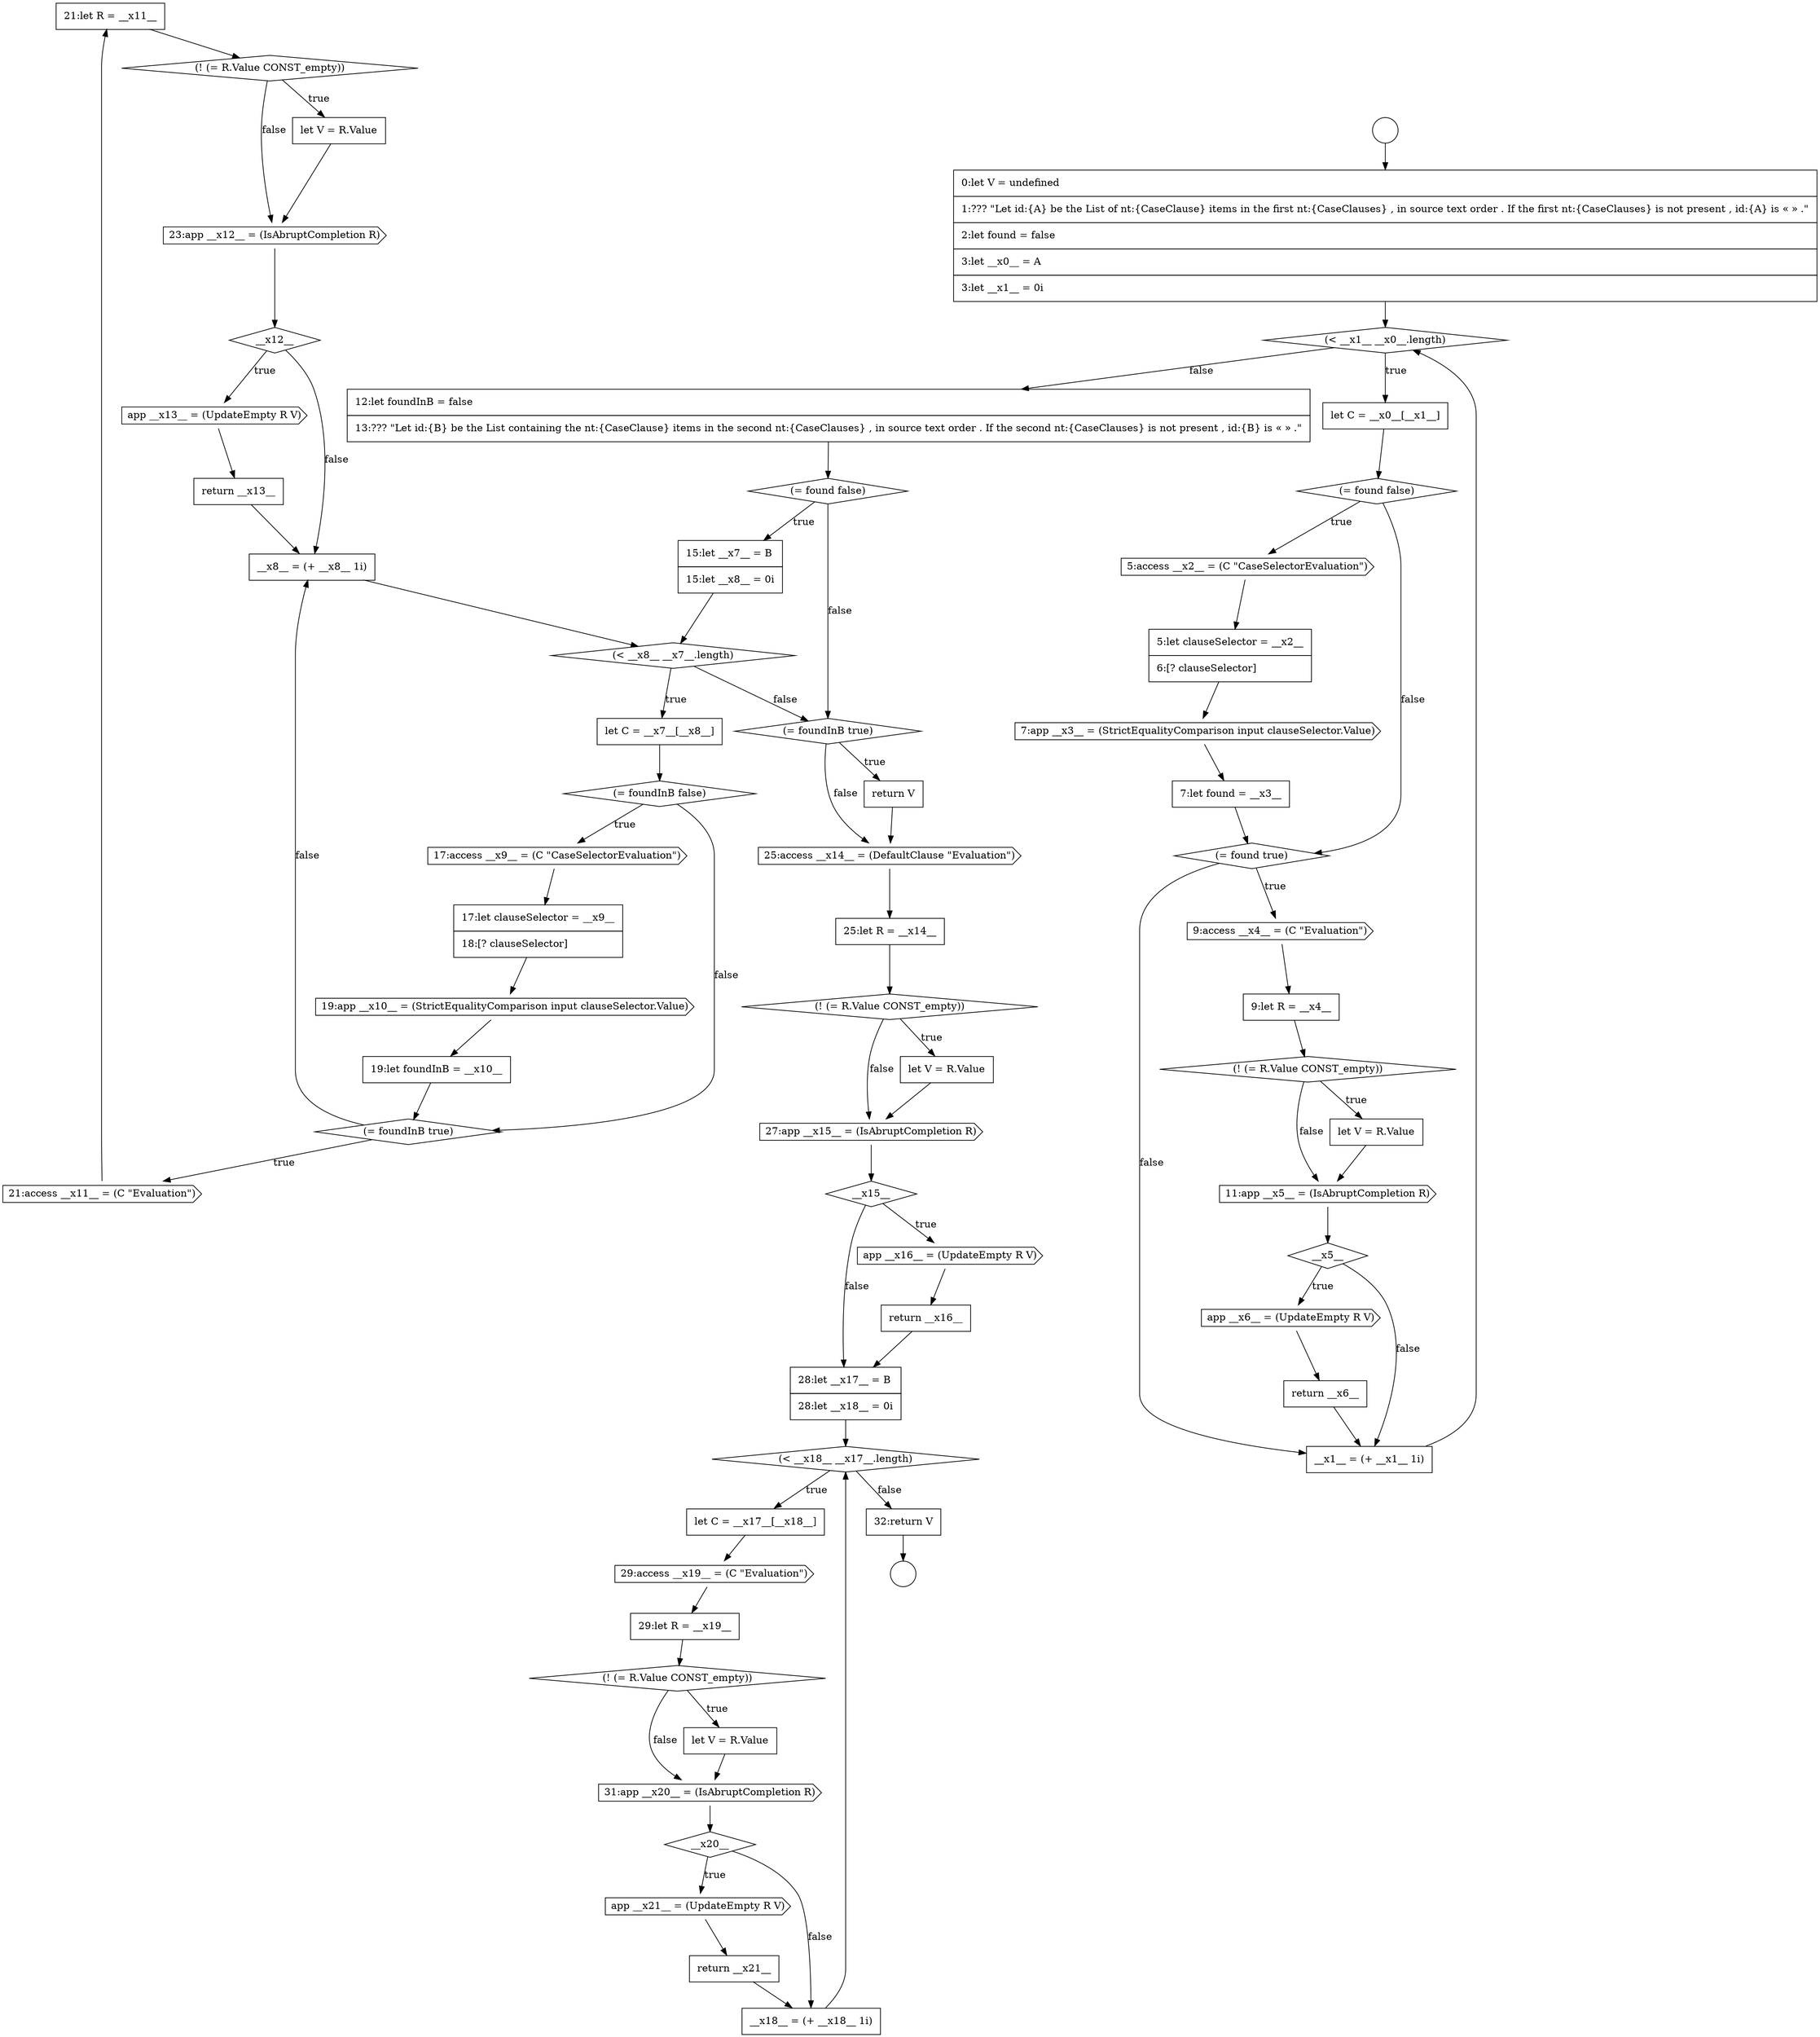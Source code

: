 digraph {
  node7309 [shape=none, margin=0, label=<<font color="black">
    <table border="0" cellborder="1" cellspacing="0" cellpadding="10">
      <tr><td align="left">21:let R = __x11__</td></tr>
    </table>
  </font>> color="black" fillcolor="white" style=filled]
  node7301 [shape=none, margin=0, label=<<font color="black">
    <table border="0" cellborder="1" cellspacing="0" cellpadding="10">
      <tr><td align="left">let C = __x7__[__x8__]</td></tr>
    </table>
  </font>> color="black" fillcolor="white" style=filled]
  node7333 [shape=none, margin=0, label=<<font color="black">
    <table border="0" cellborder="1" cellspacing="0" cellpadding="10">
      <tr><td align="left">let V = R.Value</td></tr>
    </table>
  </font>> color="black" fillcolor="white" style=filled]
  node7289 [shape=none, margin=0, label=<<font color="black">
    <table border="0" cellborder="1" cellspacing="0" cellpadding="10">
      <tr><td align="left">9:let R = __x4__</td></tr>
    </table>
  </font>> color="black" fillcolor="white" style=filled]
  node7287 [shape=diamond, label=<<font color="black">(= found true)</font>> color="black" fillcolor="white" style=filled]
  node7315 [shape=none, margin=0, label=<<font color="black">
    <table border="0" cellborder="1" cellspacing="0" cellpadding="10">
      <tr><td align="left">return __x13__</td></tr>
    </table>
  </font>> color="black" fillcolor="white" style=filled]
  node7283 [shape=cds, label=<<font color="black">5:access __x2__ = (C &quot;CaseSelectorEvaluation&quot;)</font>> color="black" fillcolor="white" style=filled]
  node7319 [shape=cds, label=<<font color="black">25:access __x14__ = (DefaultClause &quot;Evaluation&quot;)</font>> color="black" fillcolor="white" style=filled]
  node7304 [shape=none, margin=0, label=<<font color="black">
    <table border="0" cellborder="1" cellspacing="0" cellpadding="10">
      <tr><td align="left">17:let clauseSelector = __x9__</td></tr>
      <tr><td align="left">18:[? clauseSelector]</td></tr>
    </table>
  </font>> color="black" fillcolor="white" style=filled]
  node7285 [shape=cds, label=<<font color="black">7:app __x3__ = (StrictEqualityComparison input clauseSelector.Value)</font>> color="black" fillcolor="white" style=filled]
  node7322 [shape=none, margin=0, label=<<font color="black">
    <table border="0" cellborder="1" cellspacing="0" cellpadding="10">
      <tr><td align="left">let V = R.Value</td></tr>
    </table>
  </font>> color="black" fillcolor="white" style=filled]
  node7332 [shape=diamond, label=<<font color="black">(! (= R.Value CONST_empty))</font>> color="black" fillcolor="white" style=filled]
  node7326 [shape=none, margin=0, label=<<font color="black">
    <table border="0" cellborder="1" cellspacing="0" cellpadding="10">
      <tr><td align="left">return __x16__</td></tr>
    </table>
  </font>> color="black" fillcolor="white" style=filled]
  node7311 [shape=none, margin=0, label=<<font color="black">
    <table border="0" cellborder="1" cellspacing="0" cellpadding="10">
      <tr><td align="left">let V = R.Value</td></tr>
    </table>
  </font>> color="black" fillcolor="white" style=filled]
  node7294 [shape=cds, label=<<font color="black">app __x6__ = (UpdateEmpty R V)</font>> color="black" fillcolor="white" style=filled]
  node7277 [shape=circle label=" " color="black" fillcolor="white" style=filled]
  node7279 [shape=none, margin=0, label=<<font color="black">
    <table border="0" cellborder="1" cellspacing="0" cellpadding="10">
      <tr><td align="left">0:let V = undefined</td></tr>
      <tr><td align="left">1:??? &quot;Let id:{A} be the List of nt:{CaseClause} items in the first nt:{CaseClauses} , in source text order . If the first nt:{CaseClauses} is not present , id:{A} is &laquo; &raquo; .&quot;</td></tr>
      <tr><td align="left">2:let found = false</td></tr>
      <tr><td align="left">3:let __x0__ = A</td></tr>
      <tr><td align="left">3:let __x1__ = 0i</td></tr>
    </table>
  </font>> color="black" fillcolor="white" style=filled]
  node7290 [shape=diamond, label=<<font color="black">(! (= R.Value CONST_empty))</font>> color="black" fillcolor="white" style=filled]
  node7300 [shape=diamond, label=<<font color="black">(&lt; __x8__ __x7__.length)</font>> color="black" fillcolor="white" style=filled]
  node7317 [shape=diamond, label=<<font color="black">(= foundInB true)</font>> color="black" fillcolor="white" style=filled]
  node7336 [shape=cds, label=<<font color="black">app __x21__ = (UpdateEmpty R V)</font>> color="black" fillcolor="white" style=filled]
  node7337 [shape=none, margin=0, label=<<font color="black">
    <table border="0" cellborder="1" cellspacing="0" cellpadding="10">
      <tr><td align="left">return __x21__</td></tr>
    </table>
  </font>> color="black" fillcolor="white" style=filled]
  node7305 [shape=cds, label=<<font color="black">19:app __x10__ = (StrictEqualityComparison input clauseSelector.Value)</font>> color="black" fillcolor="white" style=filled]
  node7321 [shape=diamond, label=<<font color="black">(! (= R.Value CONST_empty))</font>> color="black" fillcolor="white" style=filled]
  node7286 [shape=none, margin=0, label=<<font color="black">
    <table border="0" cellborder="1" cellspacing="0" cellpadding="10">
      <tr><td align="left">7:let found = __x3__</td></tr>
    </table>
  </font>> color="black" fillcolor="white" style=filled]
  node7308 [shape=cds, label=<<font color="black">21:access __x11__ = (C &quot;Evaluation&quot;)</font>> color="black" fillcolor="white" style=filled]
  node7325 [shape=cds, label=<<font color="black">app __x16__ = (UpdateEmpty R V)</font>> color="black" fillcolor="white" style=filled]
  node7314 [shape=cds, label=<<font color="black">app __x13__ = (UpdateEmpty R V)</font>> color="black" fillcolor="white" style=filled]
  node7281 [shape=none, margin=0, label=<<font color="black">
    <table border="0" cellborder="1" cellspacing="0" cellpadding="10">
      <tr><td align="left">let C = __x0__[__x1__]</td></tr>
    </table>
  </font>> color="black" fillcolor="white" style=filled]
  node7329 [shape=none, margin=0, label=<<font color="black">
    <table border="0" cellborder="1" cellspacing="0" cellpadding="10">
      <tr><td align="left">let C = __x17__[__x18__]</td></tr>
    </table>
  </font>> color="black" fillcolor="white" style=filled]
  node7318 [shape=none, margin=0, label=<<font color="black">
    <table border="0" cellborder="1" cellspacing="0" cellpadding="10">
      <tr><td align="left">return V</td></tr>
    </table>
  </font>> color="black" fillcolor="white" style=filled]
  node7313 [shape=diamond, label=<<font color="black">__x12__</font>> color="black" fillcolor="white" style=filled]
  node7293 [shape=diamond, label=<<font color="black">__x5__</font>> color="black" fillcolor="white" style=filled]
  node7328 [shape=diamond, label=<<font color="black">(&lt; __x18__ __x17__.length)</font>> color="black" fillcolor="white" style=filled]
  node7282 [shape=diamond, label=<<font color="black">(= found false)</font>> color="black" fillcolor="white" style=filled]
  node7330 [shape=cds, label=<<font color="black">29:access __x19__ = (C &quot;Evaluation&quot;)</font>> color="black" fillcolor="white" style=filled]
  node7307 [shape=diamond, label=<<font color="black">(= foundInB true)</font>> color="black" fillcolor="white" style=filled]
  node7292 [shape=cds, label=<<font color="black">11:app __x5__ = (IsAbruptCompletion R)</font>> color="black" fillcolor="white" style=filled]
  node7302 [shape=diamond, label=<<font color="black">(= foundInB false)</font>> color="black" fillcolor="white" style=filled]
  node7297 [shape=none, margin=0, label=<<font color="black">
    <table border="0" cellborder="1" cellspacing="0" cellpadding="10">
      <tr><td align="left">12:let foundInB = false</td></tr>
      <tr><td align="left">13:??? &quot;Let id:{B} be the List containing the nt:{CaseClause} items in the second nt:{CaseClauses} , in source text order . If the second nt:{CaseClauses} is not present , id:{B} is &laquo; &raquo; .&quot;</td></tr>
    </table>
  </font>> color="black" fillcolor="white" style=filled]
  node7334 [shape=cds, label=<<font color="black">31:app __x20__ = (IsAbruptCompletion R)</font>> color="black" fillcolor="white" style=filled]
  node7324 [shape=diamond, label=<<font color="black">__x15__</font>> color="black" fillcolor="white" style=filled]
  node7339 [shape=none, margin=0, label=<<font color="black">
    <table border="0" cellborder="1" cellspacing="0" cellpadding="10">
      <tr><td align="left">32:return V</td></tr>
    </table>
  </font>> color="black" fillcolor="white" style=filled]
  node7296 [shape=none, margin=0, label=<<font color="black">
    <table border="0" cellborder="1" cellspacing="0" cellpadding="10">
      <tr><td align="left">__x1__ = (+ __x1__ 1i)</td></tr>
    </table>
  </font>> color="black" fillcolor="white" style=filled]
  node7298 [shape=diamond, label=<<font color="black">(= found false)</font>> color="black" fillcolor="white" style=filled]
  node7331 [shape=none, margin=0, label=<<font color="black">
    <table border="0" cellborder="1" cellspacing="0" cellpadding="10">
      <tr><td align="left">29:let R = __x19__</td></tr>
    </table>
  </font>> color="black" fillcolor="white" style=filled]
  node7303 [shape=cds, label=<<font color="black">17:access __x9__ = (C &quot;CaseSelectorEvaluation&quot;)</font>> color="black" fillcolor="white" style=filled]
  node7316 [shape=none, margin=0, label=<<font color="black">
    <table border="0" cellborder="1" cellspacing="0" cellpadding="10">
      <tr><td align="left">__x8__ = (+ __x8__ 1i)</td></tr>
    </table>
  </font>> color="black" fillcolor="white" style=filled]
  node7306 [shape=none, margin=0, label=<<font color="black">
    <table border="0" cellborder="1" cellspacing="0" cellpadding="10">
      <tr><td align="left">19:let foundInB = __x10__</td></tr>
    </table>
  </font>> color="black" fillcolor="white" style=filled]
  node7288 [shape=cds, label=<<font color="black">9:access __x4__ = (C &quot;Evaluation&quot;)</font>> color="black" fillcolor="white" style=filled]
  node7327 [shape=none, margin=0, label=<<font color="black">
    <table border="0" cellborder="1" cellspacing="0" cellpadding="10">
      <tr><td align="left">28:let __x17__ = B</td></tr>
      <tr><td align="left">28:let __x18__ = 0i</td></tr>
    </table>
  </font>> color="black" fillcolor="white" style=filled]
  node7312 [shape=cds, label=<<font color="black">23:app __x12__ = (IsAbruptCompletion R)</font>> color="black" fillcolor="white" style=filled]
  node7323 [shape=cds, label=<<font color="black">27:app __x15__ = (IsAbruptCompletion R)</font>> color="black" fillcolor="white" style=filled]
  node7278 [shape=circle label=" " color="black" fillcolor="white" style=filled]
  node7280 [shape=diamond, label=<<font color="black">(&lt; __x1__ __x0__.length)</font>> color="black" fillcolor="white" style=filled]
  node7291 [shape=none, margin=0, label=<<font color="black">
    <table border="0" cellborder="1" cellspacing="0" cellpadding="10">
      <tr><td align="left">let V = R.Value</td></tr>
    </table>
  </font>> color="black" fillcolor="white" style=filled]
  node7338 [shape=none, margin=0, label=<<font color="black">
    <table border="0" cellborder="1" cellspacing="0" cellpadding="10">
      <tr><td align="left">__x18__ = (+ __x18__ 1i)</td></tr>
    </table>
  </font>> color="black" fillcolor="white" style=filled]
  node7299 [shape=none, margin=0, label=<<font color="black">
    <table border="0" cellborder="1" cellspacing="0" cellpadding="10">
      <tr><td align="left">15:let __x7__ = B</td></tr>
      <tr><td align="left">15:let __x8__ = 0i</td></tr>
    </table>
  </font>> color="black" fillcolor="white" style=filled]
  node7335 [shape=diamond, label=<<font color="black">__x20__</font>> color="black" fillcolor="white" style=filled]
  node7310 [shape=diamond, label=<<font color="black">(! (= R.Value CONST_empty))</font>> color="black" fillcolor="white" style=filled]
  node7320 [shape=none, margin=0, label=<<font color="black">
    <table border="0" cellborder="1" cellspacing="0" cellpadding="10">
      <tr><td align="left">25:let R = __x14__</td></tr>
    </table>
  </font>> color="black" fillcolor="white" style=filled]
  node7284 [shape=none, margin=0, label=<<font color="black">
    <table border="0" cellborder="1" cellspacing="0" cellpadding="10">
      <tr><td align="left">5:let clauseSelector = __x2__</td></tr>
      <tr><td align="left">6:[? clauseSelector]</td></tr>
    </table>
  </font>> color="black" fillcolor="white" style=filled]
  node7295 [shape=none, margin=0, label=<<font color="black">
    <table border="0" cellborder="1" cellspacing="0" cellpadding="10">
      <tr><td align="left">return __x6__</td></tr>
    </table>
  </font>> color="black" fillcolor="white" style=filled]
  node7339 -> node7278 [ color="black"]
  node7336 -> node7337 [ color="black"]
  node7302 -> node7303 [label=<<font color="black">true</font>> color="black"]
  node7302 -> node7307 [label=<<font color="black">false</font>> color="black"]
  node7324 -> node7325 [label=<<font color="black">true</font>> color="black"]
  node7324 -> node7327 [label=<<font color="black">false</font>> color="black"]
  node7313 -> node7314 [label=<<font color="black">true</font>> color="black"]
  node7313 -> node7316 [label=<<font color="black">false</font>> color="black"]
  node7284 -> node7285 [ color="black"]
  node7281 -> node7282 [ color="black"]
  node7295 -> node7296 [ color="black"]
  node7303 -> node7304 [ color="black"]
  node7293 -> node7294 [label=<<font color="black">true</font>> color="black"]
  node7293 -> node7296 [label=<<font color="black">false</font>> color="black"]
  node7286 -> node7287 [ color="black"]
  node7329 -> node7330 [ color="black"]
  node7314 -> node7315 [ color="black"]
  node7312 -> node7313 [ color="black"]
  node7318 -> node7319 [ color="black"]
  node7280 -> node7281 [label=<<font color="black">true</font>> color="black"]
  node7280 -> node7297 [label=<<font color="black">false</font>> color="black"]
  node7298 -> node7299 [label=<<font color="black">true</font>> color="black"]
  node7298 -> node7317 [label=<<font color="black">false</font>> color="black"]
  node7279 -> node7280 [ color="black"]
  node7331 -> node7332 [ color="black"]
  node7317 -> node7318 [label=<<font color="black">true</font>> color="black"]
  node7317 -> node7319 [label=<<font color="black">false</font>> color="black"]
  node7288 -> node7289 [ color="black"]
  node7297 -> node7298 [ color="black"]
  node7309 -> node7310 [ color="black"]
  node7325 -> node7326 [ color="black"]
  node7296 -> node7280 [ color="black"]
  node7307 -> node7308 [label=<<font color="black">true</font>> color="black"]
  node7307 -> node7316 [label=<<font color="black">false</font>> color="black"]
  node7316 -> node7300 [ color="black"]
  node7315 -> node7316 [ color="black"]
  node7292 -> node7293 [ color="black"]
  node7305 -> node7306 [ color="black"]
  node7290 -> node7291 [label=<<font color="black">true</font>> color="black"]
  node7290 -> node7292 [label=<<font color="black">false</font>> color="black"]
  node7334 -> node7335 [ color="black"]
  node7327 -> node7328 [ color="black"]
  node7311 -> node7312 [ color="black"]
  node7282 -> node7283 [label=<<font color="black">true</font>> color="black"]
  node7282 -> node7287 [label=<<font color="black">false</font>> color="black"]
  node7306 -> node7307 [ color="black"]
  node7308 -> node7309 [ color="black"]
  node7332 -> node7333 [label=<<font color="black">true</font>> color="black"]
  node7332 -> node7334 [label=<<font color="black">false</font>> color="black"]
  node7338 -> node7328 [ color="black"]
  node7301 -> node7302 [ color="black"]
  node7333 -> node7334 [ color="black"]
  node7320 -> node7321 [ color="black"]
  node7283 -> node7284 [ color="black"]
  node7294 -> node7295 [ color="black"]
  node7322 -> node7323 [ color="black"]
  node7326 -> node7327 [ color="black"]
  node7289 -> node7290 [ color="black"]
  node7330 -> node7331 [ color="black"]
  node7337 -> node7338 [ color="black"]
  node7287 -> node7288 [label=<<font color="black">true</font>> color="black"]
  node7287 -> node7296 [label=<<font color="black">false</font>> color="black"]
  node7299 -> node7300 [ color="black"]
  node7300 -> node7301 [label=<<font color="black">true</font>> color="black"]
  node7300 -> node7317 [label=<<font color="black">false</font>> color="black"]
  node7323 -> node7324 [ color="black"]
  node7285 -> node7286 [ color="black"]
  node7328 -> node7329 [label=<<font color="black">true</font>> color="black"]
  node7328 -> node7339 [label=<<font color="black">false</font>> color="black"]
  node7335 -> node7336 [label=<<font color="black">true</font>> color="black"]
  node7335 -> node7338 [label=<<font color="black">false</font>> color="black"]
  node7291 -> node7292 [ color="black"]
  node7321 -> node7322 [label=<<font color="black">true</font>> color="black"]
  node7321 -> node7323 [label=<<font color="black">false</font>> color="black"]
  node7304 -> node7305 [ color="black"]
  node7277 -> node7279 [ color="black"]
  node7310 -> node7311 [label=<<font color="black">true</font>> color="black"]
  node7310 -> node7312 [label=<<font color="black">false</font>> color="black"]
  node7319 -> node7320 [ color="black"]
}
